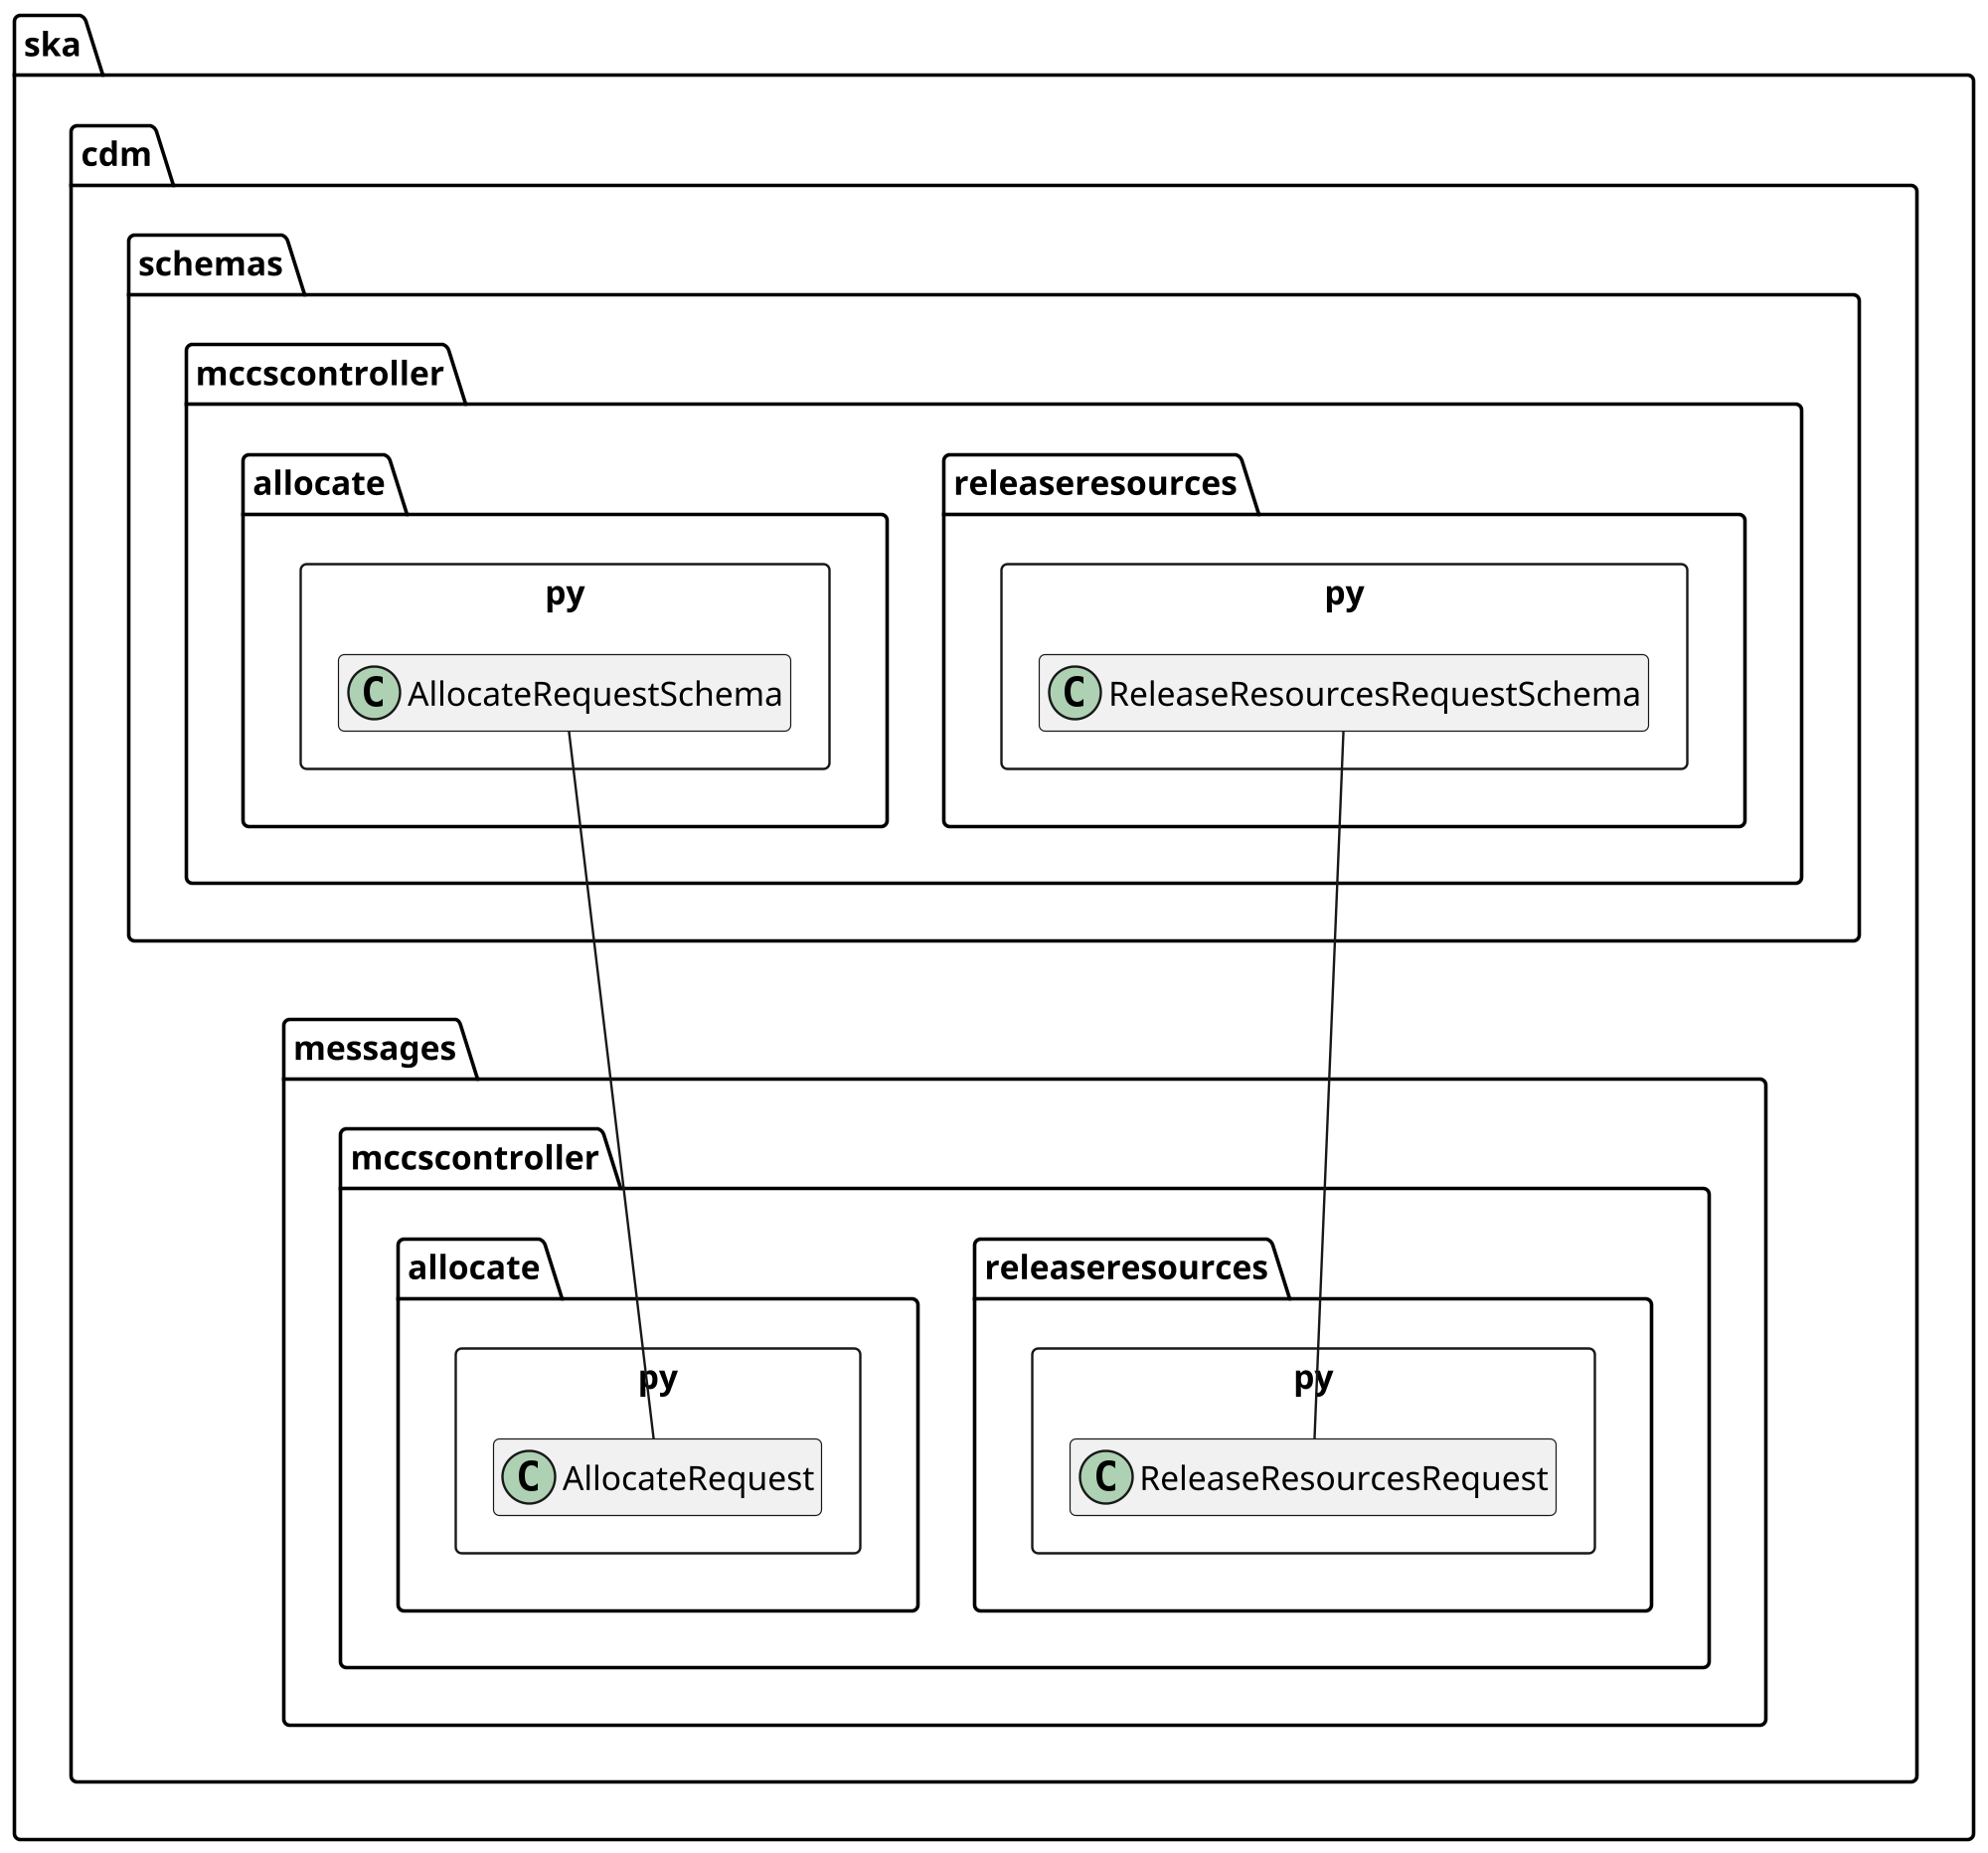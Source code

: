 @startuml
scale 2000 width
!pragma useNewPackage
hide empty members

package ska.cdm.messages.mccscontroller {
    package allocate.py <<Rectangle>> {
        class AllocateRequest
    }

    package releaseresources.py <<Rectangle>> {
        class ReleaseResourcesRequest
    }
}

package ska.cdm.schemas.mccscontroller {
	package allocate.py <<Rectangle>> {
        class AllocateRequestSchema
	}

	package releaseresources.py <<Rectangle>> {
		class ReleaseResourcesRequestSchema
	}
}

AllocateRequestSchema -- AllocateRequest
ReleaseResourcesRequestSchema --- ReleaseResourcesRequest

@enduml
